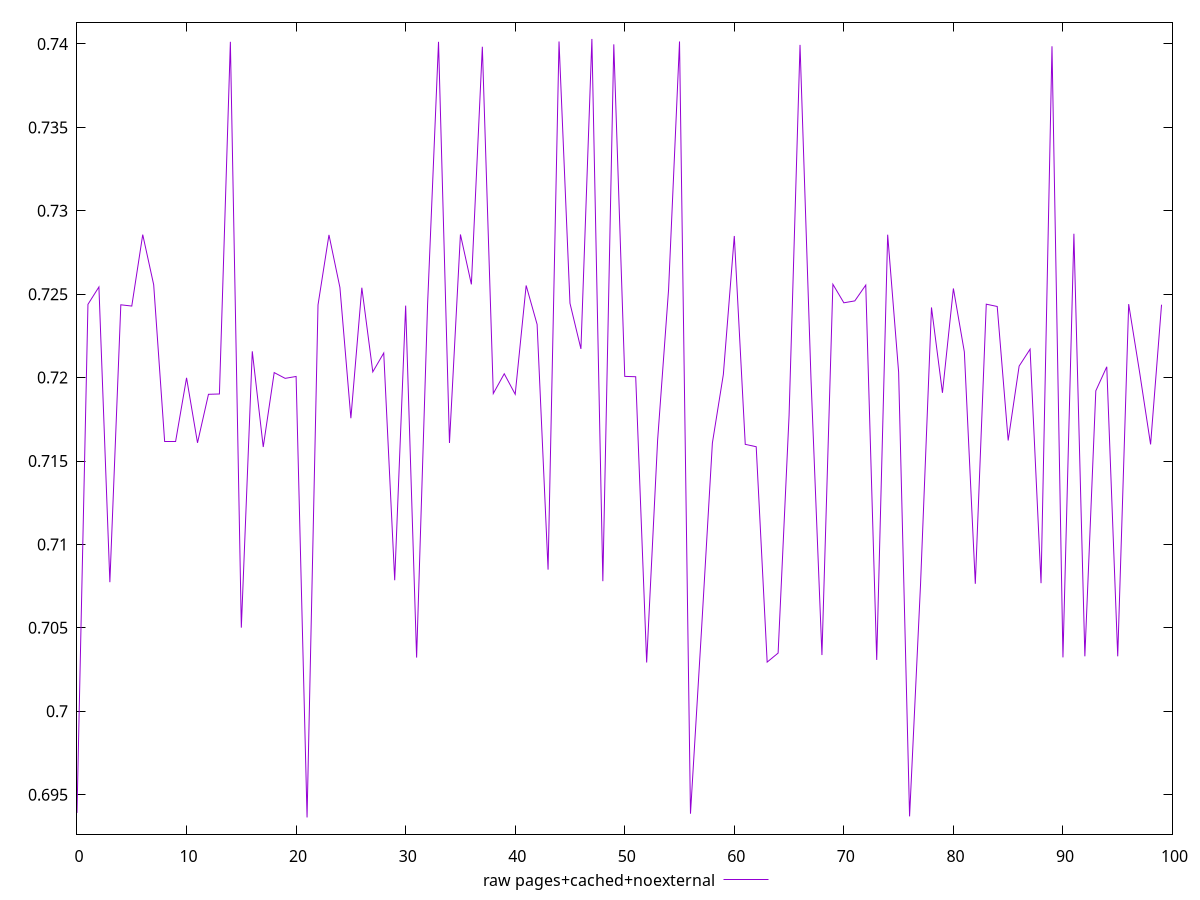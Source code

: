 $_rawPagesCachedNoexternal <<EOF
0.6939062035722915
0.7243933446217787
0.7254340660176263
0.7077377116089616
0.7243657359343735
0.7242902082451255
0.7285716214027427
0.7255666941632728
0.7161702250990701
0.7161704166757413
0.71998770306431
0.7160917835998779
0.7189996658683573
0.7190195219850818
0.7401314883228963
0.7050095303391337
0.7215759861902097
0.7158418905709695
0.7203025420212729
0.7199563192949395
0.7200693897442045
0.693633431382311
0.7243589630081337
0.728556178603274
0.7253992900297732
0.717566930498178
0.7253905477265402
0.7203447666970715
0.721475370201183
0.7078548315183223
0.7243172894248819
0.7032148922227457
0.7243509450007355
0.7401301140197276
0.7160832261031232
0.728581497983053
0.7255896759978938
0.7398347052158339
0.7190470371410346
0.7202305100019967
0.7190016842185475
0.7255235799489435
0.7231882162928887
0.7084886989892675
0.7401512175674978
0.7244574120719818
0.7217217958924386
0.7403007450655116
0.7077981577287369
0.7399802823189373
0.7200741844384584
0.7200534593177843
0.7029204508617969
0.7162454740224549
0.7252706424491231
0.7401492803115144
0.6938570846009307
0.7047927791553852
0.7160818739023148
0.7201856764196236
0.7284899850158351
0.7159994748952065
0.7158564379543947
0.7029467100163762
0.7034884168573806
0.7177327357033287
0.7399466900375606
0.7199369116106564
0.7033687856457743
0.7255953433222766
0.7244857695132708
0.7245990648194612
0.7255471813747002
0.7030753122729471
0.7285681313589245
0.7203274435297154
0.6936985149463072
0.7075998136597653
0.7242059203153574
0.7190882774892664
0.725344221918499
0.7215391447782779
0.7076393181415469
0.7244028722093657
0.7242649147160795
0.7162311313495421
0.7206908938851256
0.7217041365021265
0.7076773123147501
0.7398610774724613
0.7032292440588059
0.7286241809713596
0.703293376471411
0.7192087400318745
0.7206506451860067
0.7032928863863126
0.7244061733317705
0.7203112581836072
0.7159949136449397
0.7243708565926502
EOF
set key outside below
set terminal pngcairo
set output "report_00006_2020-11-02T20-21-41.718Z/performance_score/pages+cached+noexternal//raw.png"
set yrange [0.692633431382311:0.7413007450655116]
plot $_rawPagesCachedNoexternal title "raw pages+cached+noexternal" with line ,